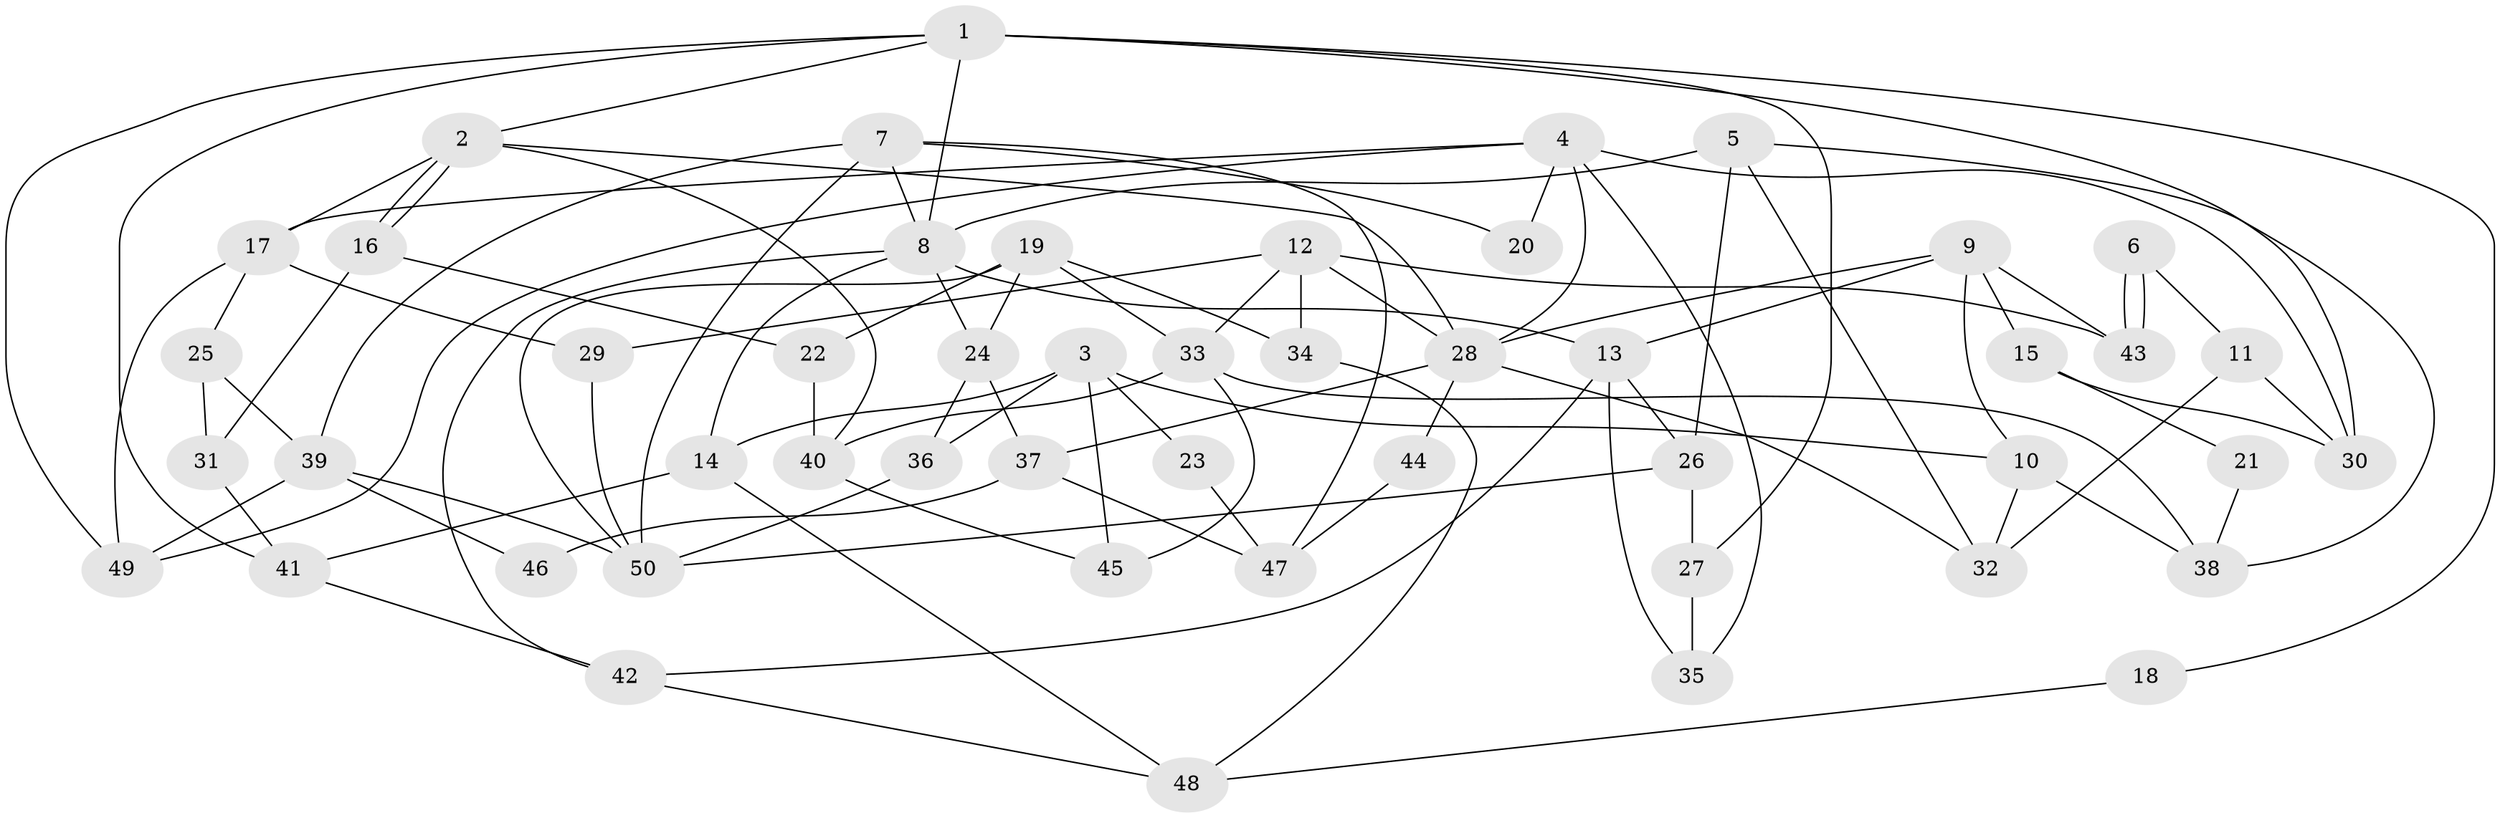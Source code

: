 // Generated by graph-tools (version 1.1) at 2025/26/03/09/25 03:26:11]
// undirected, 50 vertices, 100 edges
graph export_dot {
graph [start="1"]
  node [color=gray90,style=filled];
  1;
  2;
  3;
  4;
  5;
  6;
  7;
  8;
  9;
  10;
  11;
  12;
  13;
  14;
  15;
  16;
  17;
  18;
  19;
  20;
  21;
  22;
  23;
  24;
  25;
  26;
  27;
  28;
  29;
  30;
  31;
  32;
  33;
  34;
  35;
  36;
  37;
  38;
  39;
  40;
  41;
  42;
  43;
  44;
  45;
  46;
  47;
  48;
  49;
  50;
  1 -- 8;
  1 -- 41;
  1 -- 2;
  1 -- 18;
  1 -- 27;
  1 -- 30;
  1 -- 49;
  2 -- 16;
  2 -- 16;
  2 -- 17;
  2 -- 28;
  2 -- 40;
  3 -- 10;
  3 -- 45;
  3 -- 14;
  3 -- 23;
  3 -- 36;
  4 -- 28;
  4 -- 49;
  4 -- 17;
  4 -- 20;
  4 -- 30;
  4 -- 35;
  5 -- 8;
  5 -- 38;
  5 -- 26;
  5 -- 32;
  6 -- 43;
  6 -- 43;
  6 -- 11;
  7 -- 39;
  7 -- 50;
  7 -- 8;
  7 -- 20;
  7 -- 47;
  8 -- 13;
  8 -- 14;
  8 -- 24;
  8 -- 42;
  9 -- 13;
  9 -- 28;
  9 -- 10;
  9 -- 15;
  9 -- 43;
  10 -- 32;
  10 -- 38;
  11 -- 30;
  11 -- 32;
  12 -- 29;
  12 -- 43;
  12 -- 28;
  12 -- 33;
  12 -- 34;
  13 -- 42;
  13 -- 35;
  13 -- 26;
  14 -- 41;
  14 -- 48;
  15 -- 30;
  15 -- 21;
  16 -- 31;
  16 -- 22;
  17 -- 25;
  17 -- 29;
  17 -- 49;
  18 -- 48;
  19 -- 24;
  19 -- 33;
  19 -- 22;
  19 -- 34;
  19 -- 50;
  21 -- 38;
  22 -- 40;
  23 -- 47;
  24 -- 36;
  24 -- 37;
  25 -- 39;
  25 -- 31;
  26 -- 27;
  26 -- 50;
  27 -- 35;
  28 -- 32;
  28 -- 37;
  28 -- 44;
  29 -- 50;
  31 -- 41;
  33 -- 40;
  33 -- 38;
  33 -- 45;
  34 -- 48;
  36 -- 50;
  37 -- 46;
  37 -- 47;
  39 -- 49;
  39 -- 50;
  39 -- 46;
  40 -- 45;
  41 -- 42;
  42 -- 48;
  44 -- 47;
}
